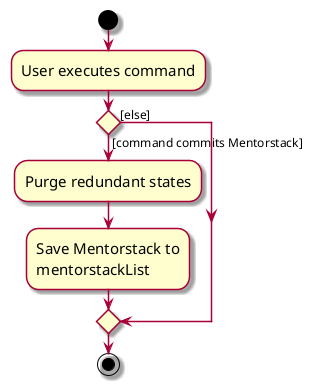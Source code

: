 @startuml
skin rose
skinparam ActivityFontSize 15
skinparam ArrowFontSize 12
start
:User executes command;

'Since the beta syntax does not support placing the condition outside the
'diamond we place it as the true branch instead.

if () then ([command commits Mentorstack])
    :Purge redundant states;
    :Save Mentorstack to
    mentorstackList;
else ([else])
endif
stop
@enduml
